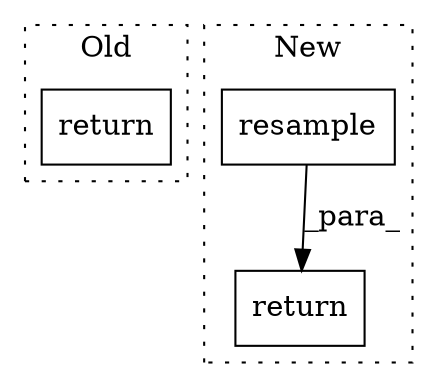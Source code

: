 digraph G {
subgraph cluster0 {
1 [label="return" a="41" s="281" l="7" shape="box"];
label = "Old";
style="dotted";
}
subgraph cluster1 {
2 [label="resample" a="32" s="553,586" l="9,1" shape="box"];
3 [label="return" a="41" s="629" l="7" shape="box"];
label = "New";
style="dotted";
}
2 -> 3 [label="_para_"];
}